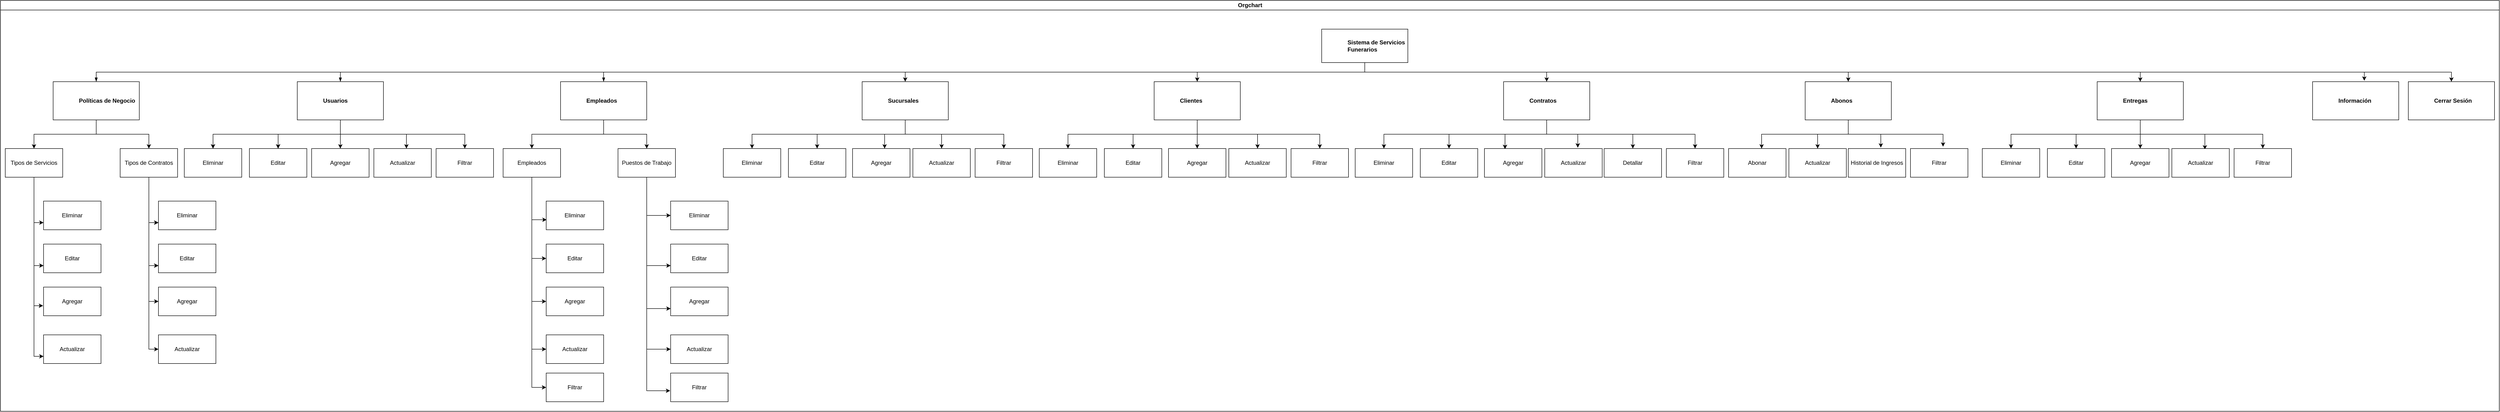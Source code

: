 <mxfile version="14.7.0" type="device"><diagram id="prtHgNgQTEPvFCAcTncT" name="Page-1"><mxGraphModel dx="1068" dy="483" grid="1" gridSize="10" guides="1" tooltips="1" connect="1" arrows="1" fold="1" page="1" pageScale="1" pageWidth="827" pageHeight="1169" math="0" shadow="0"><root><mxCell id="0"/><mxCell id="1" parent="0"/><mxCell id="dNxyNK7c78bLwvsdeMH5-11" value="Orgchart" style="swimlane;html=1;startSize=20;horizontal=1;containerType=tree;glass=0;" parent="1" vertex="1"><mxGeometry x="30" y="70" width="5220" height="860" as="geometry"/></mxCell><mxCell id="cnPbM2Vzt9lzceZcQJQ3-58" style="edgeStyle=orthogonalEdgeStyle;rounded=0;orthogonalLoop=1;jettySize=auto;html=1;entryX=0.5;entryY=0;entryDx=0;entryDy=0;exitX=0.5;exitY=1;exitDx=0;exitDy=0;" parent="dNxyNK7c78bLwvsdeMH5-11" source="dNxyNK7c78bLwvsdeMH5-12" target="cnPbM2Vzt9lzceZcQJQ3-40" edge="1"><mxGeometry relative="1" as="geometry"><Array as="points"><mxPoint x="2850" y="150"/><mxPoint x="1890" y="150"/></Array></mxGeometry></mxCell><mxCell id="cnPbM2Vzt9lzceZcQJQ3-108" style="edgeStyle=orthogonalEdgeStyle;rounded=0;orthogonalLoop=1;jettySize=auto;html=1;entryX=0.5;entryY=0;entryDx=0;entryDy=0;" parent="dNxyNK7c78bLwvsdeMH5-11" source="dNxyNK7c78bLwvsdeMH5-12" target="cnPbM2Vzt9lzceZcQJQ3-41" edge="1"><mxGeometry relative="1" as="geometry"><Array as="points"><mxPoint x="2850" y="150"/><mxPoint x="2500" y="150"/></Array></mxGeometry></mxCell><mxCell id="cnPbM2Vzt9lzceZcQJQ3-109" style="edgeStyle=orthogonalEdgeStyle;rounded=0;orthogonalLoop=1;jettySize=auto;html=1;entryX=0.5;entryY=0;entryDx=0;entryDy=0;" parent="dNxyNK7c78bLwvsdeMH5-11" source="dNxyNK7c78bLwvsdeMH5-12" target="cnPbM2Vzt9lzceZcQJQ3-42" edge="1"><mxGeometry relative="1" as="geometry"><Array as="points"><mxPoint x="2850" y="150"/><mxPoint x="3230" y="150"/></Array></mxGeometry></mxCell><mxCell id="cnPbM2Vzt9lzceZcQJQ3-110" style="edgeStyle=orthogonalEdgeStyle;rounded=0;orthogonalLoop=1;jettySize=auto;html=1;entryX=0.5;entryY=0;entryDx=0;entryDy=0;" parent="dNxyNK7c78bLwvsdeMH5-11" source="dNxyNK7c78bLwvsdeMH5-12" target="cnPbM2Vzt9lzceZcQJQ3-64" edge="1"><mxGeometry relative="1" as="geometry"><Array as="points"><mxPoint x="2850" y="150"/><mxPoint x="3860" y="150"/></Array></mxGeometry></mxCell><mxCell id="cnPbM2Vzt9lzceZcQJQ3-111" style="edgeStyle=orthogonalEdgeStyle;rounded=0;orthogonalLoop=1;jettySize=auto;html=1;" parent="dNxyNK7c78bLwvsdeMH5-11" source="dNxyNK7c78bLwvsdeMH5-12" target="cnPbM2Vzt9lzceZcQJQ3-65" edge="1"><mxGeometry relative="1" as="geometry"><Array as="points"><mxPoint x="2850" y="150"/><mxPoint x="4470" y="150"/></Array></mxGeometry></mxCell><mxCell id="cnPbM2Vzt9lzceZcQJQ3-112" style="edgeStyle=orthogonalEdgeStyle;rounded=0;orthogonalLoop=1;jettySize=auto;html=1;entryX=0.6;entryY=-0.025;entryDx=0;entryDy=0;entryPerimeter=0;" parent="dNxyNK7c78bLwvsdeMH5-11" source="dNxyNK7c78bLwvsdeMH5-12" target="cnPbM2Vzt9lzceZcQJQ3-66" edge="1"><mxGeometry relative="1" as="geometry"><Array as="points"><mxPoint x="2850" y="150"/><mxPoint x="4938" y="150"/></Array></mxGeometry></mxCell><mxCell id="cnPbM2Vzt9lzceZcQJQ3-113" style="edgeStyle=orthogonalEdgeStyle;rounded=0;orthogonalLoop=1;jettySize=auto;html=1;entryX=0.5;entryY=0;entryDx=0;entryDy=0;" parent="dNxyNK7c78bLwvsdeMH5-11" source="dNxyNK7c78bLwvsdeMH5-12" target="cnPbM2Vzt9lzceZcQJQ3-67" edge="1"><mxGeometry relative="1" as="geometry"><Array as="points"><mxPoint x="2850" y="150"/><mxPoint x="5120" y="150"/></Array></mxGeometry></mxCell><UserObject label="Sistema de Servicios Funerarios" name="Tessa Miller" position="CFO" location="Office 1" email="me@example.com" placeholders="1" id="dNxyNK7c78bLwvsdeMH5-12"><mxCell style="label;image=https://cdn3.iconfinder.com/data/icons/user-avatars-1/512/users-3-128.png;whiteSpace=wrap;html=1;rounded=0;glass=0;treeMoving=1;treeFolding=1;" parent="dNxyNK7c78bLwvsdeMH5-11" vertex="1"><mxGeometry x="2760" y="60" width="180" height="70" as="geometry"/></mxCell></UserObject><mxCell id="dNxyNK7c78bLwvsdeMH5-13" value="" style="endArrow=blockThin;endFill=1;fontSize=11;edgeStyle=elbowEdgeStyle;elbow=vertical;rounded=0;" parent="dNxyNK7c78bLwvsdeMH5-11" source="dNxyNK7c78bLwvsdeMH5-12" target="dNxyNK7c78bLwvsdeMH5-14" edge="1"><mxGeometry relative="1" as="geometry"><mxPoint x="120" y="170" as="targetPoint"/><Array as="points"><mxPoint x="350" y="150"/></Array></mxGeometry></mxCell><mxCell id="cnPbM2Vzt9lzceZcQJQ3-3" style="edgeStyle=orthogonalEdgeStyle;rounded=0;orthogonalLoop=1;jettySize=auto;html=1;entryX=0.5;entryY=0;entryDx=0;entryDy=0;" parent="dNxyNK7c78bLwvsdeMH5-11" source="dNxyNK7c78bLwvsdeMH5-14" target="cnPbM2Vzt9lzceZcQJQ3-2" edge="1"><mxGeometry relative="1" as="geometry"/></mxCell><mxCell id="cnPbM2Vzt9lzceZcQJQ3-4" style="edgeStyle=orthogonalEdgeStyle;rounded=0;orthogonalLoop=1;jettySize=auto;html=1;entryX=0.5;entryY=0;entryDx=0;entryDy=0;" parent="dNxyNK7c78bLwvsdeMH5-11" source="dNxyNK7c78bLwvsdeMH5-14" target="cnPbM2Vzt9lzceZcQJQ3-1" edge="1"><mxGeometry relative="1" as="geometry"/></mxCell><UserObject label="Políticas de Negocio" name="Edward Morrison" position="Brand Manager" location="Office 2" email="me@example.com" placeholders="1" link="https://www.draw.io" id="dNxyNK7c78bLwvsdeMH5-14"><mxCell style="label;image=https://cdn3.iconfinder.com/data/icons/user-avatars-1/512/users-10-3-128.png;whiteSpace=wrap;html=1;rounded=0;glass=0;treeFolding=1;treeMoving=1;" parent="dNxyNK7c78bLwvsdeMH5-11" vertex="1"><mxGeometry x="110" y="170" width="180" height="80" as="geometry"/></mxCell></UserObject><mxCell id="dNxyNK7c78bLwvsdeMH5-15" value="" style="endArrow=blockThin;endFill=1;fontSize=11;edgeStyle=elbowEdgeStyle;elbow=vertical;rounded=0;exitX=0.5;exitY=1;exitDx=0;exitDy=0;entryX=0.5;entryY=0;entryDx=0;entryDy=0;" parent="dNxyNK7c78bLwvsdeMH5-11" source="dNxyNK7c78bLwvsdeMH5-12" target="dNxyNK7c78bLwvsdeMH5-16" edge="1"><mxGeometry relative="1" as="geometry"><mxPoint x="730" y="140" as="sourcePoint"/><Array as="points"><mxPoint x="900" y="150"/></Array></mxGeometry></mxCell><mxCell id="cnPbM2Vzt9lzceZcQJQ3-33" style="edgeStyle=orthogonalEdgeStyle;rounded=0;orthogonalLoop=1;jettySize=auto;html=1;entryX=0.5;entryY=0;entryDx=0;entryDy=0;exitX=0.5;exitY=1;exitDx=0;exitDy=0;" parent="dNxyNK7c78bLwvsdeMH5-11" source="dNxyNK7c78bLwvsdeMH5-16" target="cnPbM2Vzt9lzceZcQJQ3-28" edge="1"><mxGeometry relative="1" as="geometry"/></mxCell><mxCell id="cnPbM2Vzt9lzceZcQJQ3-34" style="edgeStyle=orthogonalEdgeStyle;rounded=0;orthogonalLoop=1;jettySize=auto;html=1;entryX=0.5;entryY=0;entryDx=0;entryDy=0;exitX=0.5;exitY=1;exitDx=0;exitDy=0;" parent="dNxyNK7c78bLwvsdeMH5-11" source="dNxyNK7c78bLwvsdeMH5-16" target="cnPbM2Vzt9lzceZcQJQ3-32" edge="1"><mxGeometry relative="1" as="geometry"/></mxCell><mxCell id="cnPbM2Vzt9lzceZcQJQ3-35" style="edgeStyle=orthogonalEdgeStyle;rounded=0;orthogonalLoop=1;jettySize=auto;html=1;entryX=0.567;entryY=0;entryDx=0;entryDy=0;entryPerimeter=0;" parent="dNxyNK7c78bLwvsdeMH5-11" source="dNxyNK7c78bLwvsdeMH5-16" target="cnPbM2Vzt9lzceZcQJQ3-31" edge="1"><mxGeometry relative="1" as="geometry"/></mxCell><mxCell id="cnPbM2Vzt9lzceZcQJQ3-36" style="edgeStyle=orthogonalEdgeStyle;rounded=0;orthogonalLoop=1;jettySize=auto;html=1;entryX=0.5;entryY=0;entryDx=0;entryDy=0;" parent="dNxyNK7c78bLwvsdeMH5-11" source="dNxyNK7c78bLwvsdeMH5-16" target="cnPbM2Vzt9lzceZcQJQ3-29" edge="1"><mxGeometry relative="1" as="geometry"/></mxCell><mxCell id="cnPbM2Vzt9lzceZcQJQ3-37" style="edgeStyle=orthogonalEdgeStyle;rounded=0;orthogonalLoop=1;jettySize=auto;html=1;entryX=0.5;entryY=0;entryDx=0;entryDy=0;" parent="dNxyNK7c78bLwvsdeMH5-11" source="dNxyNK7c78bLwvsdeMH5-16" target="cnPbM2Vzt9lzceZcQJQ3-30" edge="1"><mxGeometry relative="1" as="geometry"/></mxCell><UserObject label="Usuarios" name="Evan Valet" position="HR Director" location="Office 4" email="me@example.com" placeholders="1" link="https://www.draw.io" id="dNxyNK7c78bLwvsdeMH5-16"><mxCell style="label;image=https://cdn3.iconfinder.com/data/icons/user-avatars-1/512/users-9-2-128.png;whiteSpace=wrap;html=1;rounded=0;glass=0;treeFolding=1;treeMoving=1;" parent="dNxyNK7c78bLwvsdeMH5-11" vertex="1"><mxGeometry x="620" y="170" width="180" height="80" as="geometry"/></mxCell></UserObject><mxCell id="dNxyNK7c78bLwvsdeMH5-17" value="" style="endArrow=blockThin;endFill=1;fontSize=11;edgeStyle=elbowEdgeStyle;elbow=vertical;rounded=0;exitX=0.5;exitY=1;exitDx=0;exitDy=0;entryX=0.5;entryY=0;entryDx=0;entryDy=0;" parent="dNxyNK7c78bLwvsdeMH5-11" source="dNxyNK7c78bLwvsdeMH5-12" target="dNxyNK7c78bLwvsdeMH5-18" edge="1"><mxGeometry relative="1" as="geometry"><mxPoint x="860" y="120" as="sourcePoint"/><Array as="points"><mxPoint x="1260" y="150"/></Array></mxGeometry></mxCell><mxCell id="_T8_Lit-DJWzwtU0g1Ip-1" style="edgeStyle=orthogonalEdgeStyle;rounded=0;orthogonalLoop=1;jettySize=auto;html=1;entryX=0.5;entryY=0;entryDx=0;entryDy=0;" edge="1" parent="dNxyNK7c78bLwvsdeMH5-11" source="dNxyNK7c78bLwvsdeMH5-18" target="cnPbM2Vzt9lzceZcQJQ3-38"><mxGeometry relative="1" as="geometry"/></mxCell><mxCell id="_T8_Lit-DJWzwtU0g1Ip-2" style="edgeStyle=orthogonalEdgeStyle;rounded=0;orthogonalLoop=1;jettySize=auto;html=1;entryX=0.5;entryY=0;entryDx=0;entryDy=0;" edge="1" parent="dNxyNK7c78bLwvsdeMH5-11" source="dNxyNK7c78bLwvsdeMH5-18" target="cnPbM2Vzt9lzceZcQJQ3-39"><mxGeometry relative="1" as="geometry"/></mxCell><UserObject label="Empleados" name="Alison Donovan" position="System Admin" location="Office 3" email="me@example.com" placeholders="1" link="https://www.draw.io" id="dNxyNK7c78bLwvsdeMH5-18"><mxCell style="label;image=https://cdn3.iconfinder.com/data/icons/user-avatars-1/512/users-2-128.png;whiteSpace=wrap;html=1;rounded=0;glass=0;" parent="dNxyNK7c78bLwvsdeMH5-11" vertex="1"><mxGeometry x="1170" y="170" width="180" height="80" as="geometry"/></mxCell></UserObject><mxCell id="cnPbM2Vzt9lzceZcQJQ3-16" style="edgeStyle=orthogonalEdgeStyle;rounded=0;orthogonalLoop=1;jettySize=auto;html=1;entryX=0;entryY=0.75;entryDx=0;entryDy=0;" parent="dNxyNK7c78bLwvsdeMH5-11" source="cnPbM2Vzt9lzceZcQJQ3-1" target="cnPbM2Vzt9lzceZcQJQ3-7" edge="1"><mxGeometry relative="1" as="geometry"><Array as="points"><mxPoint x="70" y="465"/></Array></mxGeometry></mxCell><mxCell id="cnPbM2Vzt9lzceZcQJQ3-17" style="edgeStyle=orthogonalEdgeStyle;rounded=0;orthogonalLoop=1;jettySize=auto;html=1;entryX=0;entryY=0.75;entryDx=0;entryDy=0;exitX=0.5;exitY=1;exitDx=0;exitDy=0;" parent="dNxyNK7c78bLwvsdeMH5-11" source="cnPbM2Vzt9lzceZcQJQ3-1" target="cnPbM2Vzt9lzceZcQJQ3-9" edge="1"><mxGeometry relative="1" as="geometry"><mxPoint x="10" y="400" as="sourcePoint"/><Array as="points"><mxPoint x="70" y="555"/></Array></mxGeometry></mxCell><mxCell id="cnPbM2Vzt9lzceZcQJQ3-22" style="edgeStyle=orthogonalEdgeStyle;rounded=0;orthogonalLoop=1;jettySize=auto;html=1;entryX=-0.008;entryY=0.65;entryDx=0;entryDy=0;entryPerimeter=0;exitX=0.5;exitY=1;exitDx=0;exitDy=0;exitPerimeter=0;" parent="dNxyNK7c78bLwvsdeMH5-11" source="cnPbM2Vzt9lzceZcQJQ3-1" target="cnPbM2Vzt9lzceZcQJQ3-11" edge="1"><mxGeometry relative="1" as="geometry"><mxPoint x="10" y="400" as="sourcePoint"/><Array as="points"><mxPoint x="70" y="639"/></Array></mxGeometry></mxCell><mxCell id="cnPbM2Vzt9lzceZcQJQ3-23" style="edgeStyle=orthogonalEdgeStyle;rounded=0;orthogonalLoop=1;jettySize=auto;html=1;entryX=0;entryY=0.75;entryDx=0;entryDy=0;exitX=0.5;exitY=1;exitDx=0;exitDy=0;" parent="dNxyNK7c78bLwvsdeMH5-11" source="cnPbM2Vzt9lzceZcQJQ3-1" target="cnPbM2Vzt9lzceZcQJQ3-13" edge="1"><mxGeometry relative="1" as="geometry"><mxPoint x="10" y="410" as="sourcePoint"/><Array as="points"><mxPoint x="70" y="745"/></Array></mxGeometry></mxCell><mxCell id="cnPbM2Vzt9lzceZcQJQ3-1" value="Tipos de Servicios" style="rounded=0;whiteSpace=wrap;html=1;" parent="dNxyNK7c78bLwvsdeMH5-11" vertex="1"><mxGeometry x="10" y="310" width="120" height="60" as="geometry"/></mxCell><mxCell id="cnPbM2Vzt9lzceZcQJQ3-18" style="edgeStyle=orthogonalEdgeStyle;rounded=0;orthogonalLoop=1;jettySize=auto;html=1;entryX=0;entryY=0.75;entryDx=0;entryDy=0;" parent="dNxyNK7c78bLwvsdeMH5-11" source="cnPbM2Vzt9lzceZcQJQ3-2" target="cnPbM2Vzt9lzceZcQJQ3-8" edge="1"><mxGeometry relative="1" as="geometry"><Array as="points"><mxPoint x="310" y="465"/></Array></mxGeometry></mxCell><mxCell id="cnPbM2Vzt9lzceZcQJQ3-19" style="edgeStyle=orthogonalEdgeStyle;rounded=0;orthogonalLoop=1;jettySize=auto;html=1;entryX=0;entryY=0.75;entryDx=0;entryDy=0;exitX=0.5;exitY=1;exitDx=0;exitDy=0;exitPerimeter=0;" parent="dNxyNK7c78bLwvsdeMH5-11" source="cnPbM2Vzt9lzceZcQJQ3-2" target="cnPbM2Vzt9lzceZcQJQ3-10" edge="1"><mxGeometry relative="1" as="geometry"><mxPoint x="250" y="400" as="sourcePoint"/><Array as="points"><mxPoint x="310" y="555"/></Array></mxGeometry></mxCell><mxCell id="cnPbM2Vzt9lzceZcQJQ3-20" style="edgeStyle=orthogonalEdgeStyle;rounded=0;orthogonalLoop=1;jettySize=auto;html=1;entryX=0;entryY=0.5;entryDx=0;entryDy=0;exitX=0.5;exitY=1;exitDx=0;exitDy=0;" parent="dNxyNK7c78bLwvsdeMH5-11" source="cnPbM2Vzt9lzceZcQJQ3-2" target="cnPbM2Vzt9lzceZcQJQ3-12" edge="1"><mxGeometry relative="1" as="geometry"><mxPoint x="400" y="360" as="sourcePoint"/><Array as="points"><mxPoint x="310" y="630"/></Array></mxGeometry></mxCell><mxCell id="cnPbM2Vzt9lzceZcQJQ3-21" style="edgeStyle=orthogonalEdgeStyle;rounded=0;orthogonalLoop=1;jettySize=auto;html=1;entryX=0;entryY=0.5;entryDx=0;entryDy=0;exitX=0.5;exitY=1;exitDx=0;exitDy=0;" parent="dNxyNK7c78bLwvsdeMH5-11" source="cnPbM2Vzt9lzceZcQJQ3-2" target="cnPbM2Vzt9lzceZcQJQ3-14" edge="1"><mxGeometry relative="1" as="geometry"><mxPoint x="250" y="400" as="sourcePoint"/><Array as="points"><mxPoint x="310" y="730"/></Array></mxGeometry></mxCell><mxCell id="cnPbM2Vzt9lzceZcQJQ3-2" value="Tipos de Contratos" style="rounded=0;whiteSpace=wrap;html=1;" parent="dNxyNK7c78bLwvsdeMH5-11" vertex="1"><mxGeometry x="250" y="310" width="120" height="60" as="geometry"/></mxCell><mxCell id="cnPbM2Vzt9lzceZcQJQ3-7" value="Eliminar" style="rounded=0;whiteSpace=wrap;html=1;" parent="dNxyNK7c78bLwvsdeMH5-11" vertex="1"><mxGeometry x="90" y="420" width="120" height="60" as="geometry"/></mxCell><mxCell id="cnPbM2Vzt9lzceZcQJQ3-8" value="Eliminar" style="rounded=0;whiteSpace=wrap;html=1;" parent="dNxyNK7c78bLwvsdeMH5-11" vertex="1"><mxGeometry x="330" y="420" width="120" height="60" as="geometry"/></mxCell><mxCell id="cnPbM2Vzt9lzceZcQJQ3-9" value="Editar" style="rounded=0;whiteSpace=wrap;html=1;" parent="dNxyNK7c78bLwvsdeMH5-11" vertex="1"><mxGeometry x="90" y="510" width="120" height="60" as="geometry"/></mxCell><mxCell id="cnPbM2Vzt9lzceZcQJQ3-10" value="Editar" style="rounded=0;whiteSpace=wrap;html=1;" parent="dNxyNK7c78bLwvsdeMH5-11" vertex="1"><mxGeometry x="330" y="510" width="120" height="60" as="geometry"/></mxCell><mxCell id="cnPbM2Vzt9lzceZcQJQ3-11" value="Agregar" style="rounded=0;whiteSpace=wrap;html=1;" parent="dNxyNK7c78bLwvsdeMH5-11" vertex="1"><mxGeometry x="90" y="600" width="120" height="60" as="geometry"/></mxCell><mxCell id="cnPbM2Vzt9lzceZcQJQ3-12" value="Agregar" style="rounded=0;whiteSpace=wrap;html=1;" parent="dNxyNK7c78bLwvsdeMH5-11" vertex="1"><mxGeometry x="330" y="600" width="120" height="60" as="geometry"/></mxCell><mxCell id="cnPbM2Vzt9lzceZcQJQ3-13" value="Actualizar" style="rounded=0;whiteSpace=wrap;html=1;" parent="dNxyNK7c78bLwvsdeMH5-11" vertex="1"><mxGeometry x="90" y="700" width="120" height="60" as="geometry"/></mxCell><mxCell id="cnPbM2Vzt9lzceZcQJQ3-14" value="Actualizar" style="rounded=0;whiteSpace=wrap;html=1;" parent="dNxyNK7c78bLwvsdeMH5-11" vertex="1"><mxGeometry x="330" y="700" width="120" height="60" as="geometry"/></mxCell><mxCell id="cnPbM2Vzt9lzceZcQJQ3-28" value="Eliminar" style="rounded=0;whiteSpace=wrap;html=1;" parent="dNxyNK7c78bLwvsdeMH5-11" vertex="1"><mxGeometry x="384" y="310" width="120" height="60" as="geometry"/></mxCell><mxCell id="cnPbM2Vzt9lzceZcQJQ3-29" value="Editar" style="rounded=0;whiteSpace=wrap;html=1;" parent="dNxyNK7c78bLwvsdeMH5-11" vertex="1"><mxGeometry x="520" y="310" width="120" height="60" as="geometry"/></mxCell><mxCell id="cnPbM2Vzt9lzceZcQJQ3-30" value="Agregar" style="rounded=0;whiteSpace=wrap;html=1;" parent="dNxyNK7c78bLwvsdeMH5-11" vertex="1"><mxGeometry x="650" y="310" width="120" height="60" as="geometry"/></mxCell><mxCell id="cnPbM2Vzt9lzceZcQJQ3-31" value="Actualizar" style="rounded=0;whiteSpace=wrap;html=1;" parent="dNxyNK7c78bLwvsdeMH5-11" vertex="1"><mxGeometry x="780" y="310" width="120" height="60" as="geometry"/></mxCell><mxCell id="cnPbM2Vzt9lzceZcQJQ3-32" value="Filtrar" style="rounded=0;whiteSpace=wrap;html=1;" parent="dNxyNK7c78bLwvsdeMH5-11" vertex="1"><mxGeometry x="910" y="310" width="120" height="60" as="geometry"/></mxCell><mxCell id="_T8_Lit-DJWzwtU0g1Ip-3" style="edgeStyle=orthogonalEdgeStyle;rounded=0;orthogonalLoop=1;jettySize=auto;html=1;entryX=0.008;entryY=0.65;entryDx=0;entryDy=0;entryPerimeter=0;" edge="1" parent="dNxyNK7c78bLwvsdeMH5-11" source="cnPbM2Vzt9lzceZcQJQ3-38" target="cnPbM2Vzt9lzceZcQJQ3-120"><mxGeometry relative="1" as="geometry"/></mxCell><mxCell id="_T8_Lit-DJWzwtU0g1Ip-4" style="edgeStyle=orthogonalEdgeStyle;rounded=0;orthogonalLoop=1;jettySize=auto;html=1;entryX=0;entryY=0.5;entryDx=0;entryDy=0;" edge="1" parent="dNxyNK7c78bLwvsdeMH5-11" source="cnPbM2Vzt9lzceZcQJQ3-38" target="cnPbM2Vzt9lzceZcQJQ3-121"><mxGeometry relative="1" as="geometry"/></mxCell><mxCell id="_T8_Lit-DJWzwtU0g1Ip-5" style="edgeStyle=orthogonalEdgeStyle;rounded=0;orthogonalLoop=1;jettySize=auto;html=1;entryX=0;entryY=0.5;entryDx=0;entryDy=0;" edge="1" parent="dNxyNK7c78bLwvsdeMH5-11" source="cnPbM2Vzt9lzceZcQJQ3-38" target="cnPbM2Vzt9lzceZcQJQ3-118"><mxGeometry relative="1" as="geometry"/></mxCell><mxCell id="_T8_Lit-DJWzwtU0g1Ip-6" style="edgeStyle=orthogonalEdgeStyle;rounded=0;orthogonalLoop=1;jettySize=auto;html=1;entryX=0;entryY=0.5;entryDx=0;entryDy=0;" edge="1" parent="dNxyNK7c78bLwvsdeMH5-11" source="cnPbM2Vzt9lzceZcQJQ3-38" target="cnPbM2Vzt9lzceZcQJQ3-119"><mxGeometry relative="1" as="geometry"/></mxCell><mxCell id="_T8_Lit-DJWzwtU0g1Ip-9" style="edgeStyle=orthogonalEdgeStyle;rounded=0;orthogonalLoop=1;jettySize=auto;html=1;entryX=0;entryY=0.5;entryDx=0;entryDy=0;" edge="1" parent="dNxyNK7c78bLwvsdeMH5-11" source="cnPbM2Vzt9lzceZcQJQ3-38" target="_T8_Lit-DJWzwtU0g1Ip-7"><mxGeometry relative="1" as="geometry"/></mxCell><mxCell id="cnPbM2Vzt9lzceZcQJQ3-38" value="Empleados" style="rounded=0;whiteSpace=wrap;html=1;" parent="dNxyNK7c78bLwvsdeMH5-11" vertex="1"><mxGeometry x="1050" y="310" width="120" height="60" as="geometry"/></mxCell><mxCell id="_T8_Lit-DJWzwtU0g1Ip-10" style="edgeStyle=orthogonalEdgeStyle;rounded=0;orthogonalLoop=1;jettySize=auto;html=1;entryX=0;entryY=0.5;entryDx=0;entryDy=0;" edge="1" parent="dNxyNK7c78bLwvsdeMH5-11" source="cnPbM2Vzt9lzceZcQJQ3-39" target="cnPbM2Vzt9lzceZcQJQ3-124"><mxGeometry relative="1" as="geometry"/></mxCell><mxCell id="_T8_Lit-DJWzwtU0g1Ip-11" style="edgeStyle=orthogonalEdgeStyle;rounded=0;orthogonalLoop=1;jettySize=auto;html=1;entryX=0;entryY=0.75;entryDx=0;entryDy=0;" edge="1" parent="dNxyNK7c78bLwvsdeMH5-11" source="cnPbM2Vzt9lzceZcQJQ3-39" target="cnPbM2Vzt9lzceZcQJQ3-125"><mxGeometry relative="1" as="geometry"/></mxCell><mxCell id="_T8_Lit-DJWzwtU0g1Ip-12" style="edgeStyle=orthogonalEdgeStyle;rounded=0;orthogonalLoop=1;jettySize=auto;html=1;entryX=0;entryY=0.75;entryDx=0;entryDy=0;" edge="1" parent="dNxyNK7c78bLwvsdeMH5-11" source="cnPbM2Vzt9lzceZcQJQ3-39" target="cnPbM2Vzt9lzceZcQJQ3-122"><mxGeometry relative="1" as="geometry"/></mxCell><mxCell id="_T8_Lit-DJWzwtU0g1Ip-13" style="edgeStyle=orthogonalEdgeStyle;rounded=0;orthogonalLoop=1;jettySize=auto;html=1;entryX=0;entryY=0.5;entryDx=0;entryDy=0;" edge="1" parent="dNxyNK7c78bLwvsdeMH5-11" source="cnPbM2Vzt9lzceZcQJQ3-39" target="cnPbM2Vzt9lzceZcQJQ3-123"><mxGeometry relative="1" as="geometry"/></mxCell><mxCell id="_T8_Lit-DJWzwtU0g1Ip-14" style="edgeStyle=orthogonalEdgeStyle;rounded=0;orthogonalLoop=1;jettySize=auto;html=1;entryX=-0.008;entryY=0.617;entryDx=0;entryDy=0;entryPerimeter=0;" edge="1" parent="dNxyNK7c78bLwvsdeMH5-11" source="cnPbM2Vzt9lzceZcQJQ3-39" target="_T8_Lit-DJWzwtU0g1Ip-8"><mxGeometry relative="1" as="geometry"/></mxCell><mxCell id="cnPbM2Vzt9lzceZcQJQ3-39" value="Puestos de Trabajo" style="rounded=0;whiteSpace=wrap;html=1;" parent="dNxyNK7c78bLwvsdeMH5-11" vertex="1"><mxGeometry x="1290" y="310" width="120" height="60" as="geometry"/></mxCell><mxCell id="cnPbM2Vzt9lzceZcQJQ3-53" style="edgeStyle=orthogonalEdgeStyle;rounded=0;orthogonalLoop=1;jettySize=auto;html=1;entryX=0.5;entryY=0;entryDx=0;entryDy=0;" parent="dNxyNK7c78bLwvsdeMH5-11" source="cnPbM2Vzt9lzceZcQJQ3-40" target="cnPbM2Vzt9lzceZcQJQ3-50" edge="1"><mxGeometry relative="1" as="geometry"><Array as="points"><mxPoint x="1890" y="280"/><mxPoint x="1570" y="280"/></Array></mxGeometry></mxCell><mxCell id="cnPbM2Vzt9lzceZcQJQ3-54" style="edgeStyle=orthogonalEdgeStyle;rounded=0;orthogonalLoop=1;jettySize=auto;html=1;entryX=0.5;entryY=0;entryDx=0;entryDy=0;" parent="dNxyNK7c78bLwvsdeMH5-11" source="cnPbM2Vzt9lzceZcQJQ3-40" target="cnPbM2Vzt9lzceZcQJQ3-48" edge="1"><mxGeometry relative="1" as="geometry"><Array as="points"><mxPoint x="1890" y="280"/><mxPoint x="2096" y="280"/></Array></mxGeometry></mxCell><mxCell id="cnPbM2Vzt9lzceZcQJQ3-55" style="edgeStyle=orthogonalEdgeStyle;rounded=0;orthogonalLoop=1;jettySize=auto;html=1;entryX=0.5;entryY=0;entryDx=0;entryDy=0;" parent="dNxyNK7c78bLwvsdeMH5-11" source="cnPbM2Vzt9lzceZcQJQ3-40" target="cnPbM2Vzt9lzceZcQJQ3-47" edge="1"><mxGeometry relative="1" as="geometry"/></mxCell><mxCell id="cnPbM2Vzt9lzceZcQJQ3-56" style="edgeStyle=orthogonalEdgeStyle;rounded=0;orthogonalLoop=1;jettySize=auto;html=1;entryX=0.5;entryY=0;entryDx=0;entryDy=0;" parent="dNxyNK7c78bLwvsdeMH5-11" source="cnPbM2Vzt9lzceZcQJQ3-40" target="cnPbM2Vzt9lzceZcQJQ3-51" edge="1"><mxGeometry relative="1" as="geometry"><Array as="points"><mxPoint x="1890" y="280"/><mxPoint x="1706" y="280"/></Array></mxGeometry></mxCell><mxCell id="cnPbM2Vzt9lzceZcQJQ3-57" style="edgeStyle=orthogonalEdgeStyle;rounded=0;orthogonalLoop=1;jettySize=auto;html=1;entryX=0.558;entryY=0;entryDx=0;entryDy=0;entryPerimeter=0;" parent="dNxyNK7c78bLwvsdeMH5-11" source="cnPbM2Vzt9lzceZcQJQ3-40" target="cnPbM2Vzt9lzceZcQJQ3-52" edge="1"><mxGeometry relative="1" as="geometry"/></mxCell><UserObject label="Sucursales" name="Alison Donovan" position="System Admin" location="Office 3" email="me@example.com" placeholders="1" link="https://www.draw.io" id="cnPbM2Vzt9lzceZcQJQ3-40"><mxCell style="label;image=https://cdn3.iconfinder.com/data/icons/user-avatars-1/512/users-2-128.png;whiteSpace=wrap;html=1;rounded=0;glass=0;" parent="dNxyNK7c78bLwvsdeMH5-11" vertex="1"><mxGeometry x="1800" y="170" width="180" height="80" as="geometry"/></mxCell></UserObject><mxCell id="cnPbM2Vzt9lzceZcQJQ3-68" style="edgeStyle=orthogonalEdgeStyle;rounded=0;orthogonalLoop=1;jettySize=auto;html=1;entryX=0.5;entryY=0;entryDx=0;entryDy=0;" parent="dNxyNK7c78bLwvsdeMH5-11" source="cnPbM2Vzt9lzceZcQJQ3-41" target="cnPbM2Vzt9lzceZcQJQ3-61" edge="1"><mxGeometry relative="1" as="geometry"><Array as="points"><mxPoint x="2500" y="280"/><mxPoint x="2230" y="280"/></Array></mxGeometry></mxCell><mxCell id="cnPbM2Vzt9lzceZcQJQ3-69" style="edgeStyle=orthogonalEdgeStyle;rounded=0;orthogonalLoop=1;jettySize=auto;html=1;entryX=0.5;entryY=0;entryDx=0;entryDy=0;" parent="dNxyNK7c78bLwvsdeMH5-11" source="cnPbM2Vzt9lzceZcQJQ3-41" target="cnPbM2Vzt9lzceZcQJQ3-60" edge="1"><mxGeometry relative="1" as="geometry"><Array as="points"><mxPoint x="2500" y="280"/><mxPoint x="2756" y="280"/></Array></mxGeometry></mxCell><mxCell id="cnPbM2Vzt9lzceZcQJQ3-70" style="edgeStyle=orthogonalEdgeStyle;rounded=0;orthogonalLoop=1;jettySize=auto;html=1;entryX=0.5;entryY=0;entryDx=0;entryDy=0;" parent="dNxyNK7c78bLwvsdeMH5-11" source="cnPbM2Vzt9lzceZcQJQ3-41" target="cnPbM2Vzt9lzceZcQJQ3-62" edge="1"><mxGeometry relative="1" as="geometry"/></mxCell><mxCell id="cnPbM2Vzt9lzceZcQJQ3-71" style="edgeStyle=orthogonalEdgeStyle;rounded=0;orthogonalLoop=1;jettySize=auto;html=1;entryX=0.5;entryY=0;entryDx=0;entryDy=0;" parent="dNxyNK7c78bLwvsdeMH5-11" source="cnPbM2Vzt9lzceZcQJQ3-41" target="cnPbM2Vzt9lzceZcQJQ3-59" edge="1"><mxGeometry relative="1" as="geometry"/></mxCell><mxCell id="cnPbM2Vzt9lzceZcQJQ3-73" style="edgeStyle=orthogonalEdgeStyle;rounded=0;orthogonalLoop=1;jettySize=auto;html=1;" parent="dNxyNK7c78bLwvsdeMH5-11" source="cnPbM2Vzt9lzceZcQJQ3-41" target="cnPbM2Vzt9lzceZcQJQ3-63" edge="1"><mxGeometry relative="1" as="geometry"/></mxCell><UserObject label="Clientes" name="Alison Donovan" position="System Admin" location="Office 3" email="me@example.com" placeholders="1" link="https://www.draw.io" id="cnPbM2Vzt9lzceZcQJQ3-41"><mxCell style="label;image=https://cdn3.iconfinder.com/data/icons/user-avatars-1/512/users-2-128.png;whiteSpace=wrap;html=1;rounded=0;glass=0;" parent="dNxyNK7c78bLwvsdeMH5-11" vertex="1"><mxGeometry x="2410" y="170" width="180" height="80" as="geometry"/></mxCell></UserObject><mxCell id="cnPbM2Vzt9lzceZcQJQ3-80" style="edgeStyle=orthogonalEdgeStyle;rounded=0;orthogonalLoop=1;jettySize=auto;html=1;entryX=0.5;entryY=0;entryDx=0;entryDy=0;" parent="dNxyNK7c78bLwvsdeMH5-11" source="cnPbM2Vzt9lzceZcQJQ3-42" target="cnPbM2Vzt9lzceZcQJQ3-75" edge="1"><mxGeometry relative="1" as="geometry"><Array as="points"><mxPoint x="3230" y="280"/><mxPoint x="3540" y="280"/></Array></mxGeometry></mxCell><mxCell id="cnPbM2Vzt9lzceZcQJQ3-81" style="edgeStyle=orthogonalEdgeStyle;rounded=0;orthogonalLoop=1;jettySize=auto;html=1;entryX=0.5;entryY=0;entryDx=0;entryDy=0;" parent="dNxyNK7c78bLwvsdeMH5-11" source="cnPbM2Vzt9lzceZcQJQ3-42" target="cnPbM2Vzt9lzceZcQJQ3-76" edge="1"><mxGeometry relative="1" as="geometry"><Array as="points"><mxPoint x="3230" y="280"/><mxPoint x="2890" y="280"/></Array></mxGeometry></mxCell><mxCell id="cnPbM2Vzt9lzceZcQJQ3-82" style="edgeStyle=orthogonalEdgeStyle;rounded=0;orthogonalLoop=1;jettySize=auto;html=1;entryX=0.5;entryY=0;entryDx=0;entryDy=0;" parent="dNxyNK7c78bLwvsdeMH5-11" source="cnPbM2Vzt9lzceZcQJQ3-42" target="cnPbM2Vzt9lzceZcQJQ3-77" edge="1"><mxGeometry relative="1" as="geometry"><Array as="points"><mxPoint x="3230" y="280"/><mxPoint x="3026" y="280"/></Array></mxGeometry></mxCell><mxCell id="cnPbM2Vzt9lzceZcQJQ3-83" style="edgeStyle=orthogonalEdgeStyle;rounded=0;orthogonalLoop=1;jettySize=auto;html=1;entryX=0.5;entryY=0;entryDx=0;entryDy=0;" parent="dNxyNK7c78bLwvsdeMH5-11" source="cnPbM2Vzt9lzceZcQJQ3-42" target="cnPbM2Vzt9lzceZcQJQ3-79" edge="1"><mxGeometry relative="1" as="geometry"><Array as="points"><mxPoint x="3230" y="280"/><mxPoint x="3410" y="280"/></Array></mxGeometry></mxCell><mxCell id="cnPbM2Vzt9lzceZcQJQ3-84" style="edgeStyle=orthogonalEdgeStyle;rounded=0;orthogonalLoop=1;jettySize=auto;html=1;entryX=0.358;entryY=0.017;entryDx=0;entryDy=0;entryPerimeter=0;" parent="dNxyNK7c78bLwvsdeMH5-11" source="cnPbM2Vzt9lzceZcQJQ3-42" target="cnPbM2Vzt9lzceZcQJQ3-78" edge="1"><mxGeometry relative="1" as="geometry"/></mxCell><mxCell id="cnPbM2Vzt9lzceZcQJQ3-85" style="edgeStyle=orthogonalEdgeStyle;rounded=0;orthogonalLoop=1;jettySize=auto;html=1;entryX=0.575;entryY=-0.033;entryDx=0;entryDy=0;entryPerimeter=0;" parent="dNxyNK7c78bLwvsdeMH5-11" source="cnPbM2Vzt9lzceZcQJQ3-42" target="cnPbM2Vzt9lzceZcQJQ3-74" edge="1"><mxGeometry relative="1" as="geometry"/></mxCell><UserObject label="Contratos" name="Alison Donovan" position="System Admin" location="Office 3" email="me@example.com" placeholders="1" link="https://www.draw.io" id="cnPbM2Vzt9lzceZcQJQ3-42"><mxCell style="label;image=https://cdn3.iconfinder.com/data/icons/user-avatars-1/512/users-2-128.png;whiteSpace=wrap;html=1;rounded=0;glass=0;" parent="dNxyNK7c78bLwvsdeMH5-11" vertex="1"><mxGeometry x="3140" y="170" width="180" height="80" as="geometry"/></mxCell></UserObject><mxCell id="cnPbM2Vzt9lzceZcQJQ3-43" value="Eliminar" style="rounded=0;whiteSpace=wrap;html=1;" parent="dNxyNK7c78bLwvsdeMH5-11" vertex="1"><mxGeometry x="384" y="310" width="120" height="60" as="geometry"/></mxCell><mxCell id="cnPbM2Vzt9lzceZcQJQ3-44" value="Editar" style="rounded=0;whiteSpace=wrap;html=1;" parent="dNxyNK7c78bLwvsdeMH5-11" vertex="1"><mxGeometry x="520" y="310" width="120" height="60" as="geometry"/></mxCell><mxCell id="cnPbM2Vzt9lzceZcQJQ3-45" style="edgeStyle=orthogonalEdgeStyle;rounded=0;orthogonalLoop=1;jettySize=auto;html=1;entryX=0.5;entryY=0;entryDx=0;entryDy=0;exitX=0.5;exitY=1;exitDx=0;exitDy=0;" parent="dNxyNK7c78bLwvsdeMH5-11" source="dNxyNK7c78bLwvsdeMH5-16" target="cnPbM2Vzt9lzceZcQJQ3-43" edge="1"><mxGeometry relative="1" as="geometry"><mxPoint x="710" y="250" as="sourcePoint"/><mxPoint x="444" y="310" as="targetPoint"/></mxGeometry></mxCell><mxCell id="cnPbM2Vzt9lzceZcQJQ3-46" style="edgeStyle=orthogonalEdgeStyle;rounded=0;orthogonalLoop=1;jettySize=auto;html=1;entryX=0.5;entryY=0;entryDx=0;entryDy=0;" parent="dNxyNK7c78bLwvsdeMH5-11" source="dNxyNK7c78bLwvsdeMH5-16" target="cnPbM2Vzt9lzceZcQJQ3-44" edge="1"><mxGeometry relative="1" as="geometry"><mxPoint x="710" y="250" as="sourcePoint"/><mxPoint x="580" y="310" as="targetPoint"/></mxGeometry></mxCell><mxCell id="cnPbM2Vzt9lzceZcQJQ3-47" value="Actualizar" style="rounded=0;whiteSpace=wrap;html=1;" parent="dNxyNK7c78bLwvsdeMH5-11" vertex="1"><mxGeometry x="1906" y="310" width="120" height="60" as="geometry"/></mxCell><mxCell id="cnPbM2Vzt9lzceZcQJQ3-48" value="Filtrar" style="rounded=0;whiteSpace=wrap;html=1;" parent="dNxyNK7c78bLwvsdeMH5-11" vertex="1"><mxGeometry x="2036" y="310" width="120" height="60" as="geometry"/></mxCell><mxCell id="cnPbM2Vzt9lzceZcQJQ3-50" value="Eliminar" style="rounded=0;whiteSpace=wrap;html=1;" parent="dNxyNK7c78bLwvsdeMH5-11" vertex="1"><mxGeometry x="1510" y="310" width="120" height="60" as="geometry"/></mxCell><mxCell id="cnPbM2Vzt9lzceZcQJQ3-51" value="Editar" style="rounded=0;whiteSpace=wrap;html=1;" parent="dNxyNK7c78bLwvsdeMH5-11" vertex="1"><mxGeometry x="1646" y="310" width="120" height="60" as="geometry"/></mxCell><mxCell id="cnPbM2Vzt9lzceZcQJQ3-52" value="Agregar" style="rounded=0;whiteSpace=wrap;html=1;" parent="dNxyNK7c78bLwvsdeMH5-11" vertex="1"><mxGeometry x="1780" y="310" width="120" height="60" as="geometry"/></mxCell><mxCell id="cnPbM2Vzt9lzceZcQJQ3-59" value="Actualizar" style="rounded=0;whiteSpace=wrap;html=1;" parent="dNxyNK7c78bLwvsdeMH5-11" vertex="1"><mxGeometry x="2566" y="310" width="120" height="60" as="geometry"/></mxCell><mxCell id="cnPbM2Vzt9lzceZcQJQ3-60" value="Filtrar" style="rounded=0;whiteSpace=wrap;html=1;" parent="dNxyNK7c78bLwvsdeMH5-11" vertex="1"><mxGeometry x="2696" y="310" width="120" height="60" as="geometry"/></mxCell><mxCell id="cnPbM2Vzt9lzceZcQJQ3-61" value="Eliminar" style="rounded=0;whiteSpace=wrap;html=1;" parent="dNxyNK7c78bLwvsdeMH5-11" vertex="1"><mxGeometry x="2170" y="310" width="120" height="60" as="geometry"/></mxCell><mxCell id="cnPbM2Vzt9lzceZcQJQ3-62" value="Editar" style="rounded=0;whiteSpace=wrap;html=1;" parent="dNxyNK7c78bLwvsdeMH5-11" vertex="1"><mxGeometry x="2306" y="310" width="120" height="60" as="geometry"/></mxCell><mxCell id="cnPbM2Vzt9lzceZcQJQ3-63" value="Agregar" style="rounded=0;whiteSpace=wrap;html=1;" parent="dNxyNK7c78bLwvsdeMH5-11" vertex="1"><mxGeometry x="2440" y="310" width="120" height="60" as="geometry"/></mxCell><mxCell id="cnPbM2Vzt9lzceZcQJQ3-94" style="edgeStyle=orthogonalEdgeStyle;rounded=0;orthogonalLoop=1;jettySize=auto;html=1;entryX=0.567;entryY=-0.067;entryDx=0;entryDy=0;entryPerimeter=0;" parent="dNxyNK7c78bLwvsdeMH5-11" source="cnPbM2Vzt9lzceZcQJQ3-64" target="cnPbM2Vzt9lzceZcQJQ3-90" edge="1"><mxGeometry relative="1" as="geometry"><Array as="points"><mxPoint x="3860" y="280"/><mxPoint x="4058" y="280"/></Array></mxGeometry></mxCell><mxCell id="cnPbM2Vzt9lzceZcQJQ3-95" style="edgeStyle=orthogonalEdgeStyle;rounded=0;orthogonalLoop=1;jettySize=auto;html=1;entryX=0.575;entryY=0;entryDx=0;entryDy=0;entryPerimeter=0;" parent="dNxyNK7c78bLwvsdeMH5-11" source="cnPbM2Vzt9lzceZcQJQ3-64" target="cnPbM2Vzt9lzceZcQJQ3-92" edge="1"><mxGeometry relative="1" as="geometry"><Array as="points"><mxPoint x="3860" y="280"/><mxPoint x="3679" y="280"/></Array></mxGeometry></mxCell><mxCell id="cnPbM2Vzt9lzceZcQJQ3-96" style="edgeStyle=orthogonalEdgeStyle;rounded=0;orthogonalLoop=1;jettySize=auto;html=1;entryX=0.567;entryY=-0.033;entryDx=0;entryDy=0;entryPerimeter=0;" parent="dNxyNK7c78bLwvsdeMH5-11" source="cnPbM2Vzt9lzceZcQJQ3-64" target="cnPbM2Vzt9lzceZcQJQ3-91" edge="1"><mxGeometry relative="1" as="geometry"/></mxCell><mxCell id="cnPbM2Vzt9lzceZcQJQ3-97" style="edgeStyle=orthogonalEdgeStyle;rounded=0;orthogonalLoop=1;jettySize=auto;html=1;entryX=0.5;entryY=0;entryDx=0;entryDy=0;" parent="dNxyNK7c78bLwvsdeMH5-11" source="cnPbM2Vzt9lzceZcQJQ3-64" target="cnPbM2Vzt9lzceZcQJQ3-93" edge="1"><mxGeometry relative="1" as="geometry"/></mxCell><UserObject label="Abonos" name="Alison Donovan" position="System Admin" location="Office 3" email="me@example.com" placeholders="1" link="https://www.draw.io" id="cnPbM2Vzt9lzceZcQJQ3-64"><mxCell style="label;image=https://cdn3.iconfinder.com/data/icons/user-avatars-1/512/users-2-128.png;whiteSpace=wrap;html=1;rounded=0;glass=0;" parent="dNxyNK7c78bLwvsdeMH5-11" vertex="1"><mxGeometry x="3770" y="170" width="180" height="80" as="geometry"/></mxCell></UserObject><mxCell id="cnPbM2Vzt9lzceZcQJQ3-103" style="edgeStyle=orthogonalEdgeStyle;rounded=0;orthogonalLoop=1;jettySize=auto;html=1;entryX=0.5;entryY=0;entryDx=0;entryDy=0;" parent="dNxyNK7c78bLwvsdeMH5-11" source="cnPbM2Vzt9lzceZcQJQ3-65" target="cnPbM2Vzt9lzceZcQJQ3-100" edge="1"><mxGeometry relative="1" as="geometry"><Array as="points"><mxPoint x="4470" y="280"/><mxPoint x="4200" y="280"/></Array></mxGeometry></mxCell><mxCell id="cnPbM2Vzt9lzceZcQJQ3-104" style="edgeStyle=orthogonalEdgeStyle;rounded=0;orthogonalLoop=1;jettySize=auto;html=1;entryX=0.5;entryY=0;entryDx=0;entryDy=0;" parent="dNxyNK7c78bLwvsdeMH5-11" source="cnPbM2Vzt9lzceZcQJQ3-65" target="cnPbM2Vzt9lzceZcQJQ3-102" edge="1"><mxGeometry relative="1" as="geometry"/></mxCell><mxCell id="cnPbM2Vzt9lzceZcQJQ3-105" style="edgeStyle=orthogonalEdgeStyle;rounded=0;orthogonalLoop=1;jettySize=auto;html=1;entryX=0.5;entryY=0;entryDx=0;entryDy=0;" parent="dNxyNK7c78bLwvsdeMH5-11" source="cnPbM2Vzt9lzceZcQJQ3-65" target="cnPbM2Vzt9lzceZcQJQ3-101" edge="1"><mxGeometry relative="1" as="geometry"/></mxCell><mxCell id="cnPbM2Vzt9lzceZcQJQ3-106" style="edgeStyle=orthogonalEdgeStyle;rounded=0;orthogonalLoop=1;jettySize=auto;html=1;entryX=0.575;entryY=0.033;entryDx=0;entryDy=0;entryPerimeter=0;" parent="dNxyNK7c78bLwvsdeMH5-11" source="cnPbM2Vzt9lzceZcQJQ3-65" target="cnPbM2Vzt9lzceZcQJQ3-98" edge="1"><mxGeometry relative="1" as="geometry"><Array as="points"><mxPoint x="4470" y="280"/><mxPoint x="4605" y="280"/></Array></mxGeometry></mxCell><mxCell id="cnPbM2Vzt9lzceZcQJQ3-107" style="edgeStyle=orthogonalEdgeStyle;rounded=0;orthogonalLoop=1;jettySize=auto;html=1;entryX=0.5;entryY=0;entryDx=0;entryDy=0;" parent="dNxyNK7c78bLwvsdeMH5-11" source="cnPbM2Vzt9lzceZcQJQ3-65" target="cnPbM2Vzt9lzceZcQJQ3-99" edge="1"><mxGeometry relative="1" as="geometry"><Array as="points"><mxPoint x="4470" y="280"/><mxPoint x="4726" y="280"/></Array></mxGeometry></mxCell><UserObject label="Entregas" name="Alison Donovan" position="System Admin" location="Office 3" email="me@example.com" placeholders="1" link="https://www.draw.io" id="cnPbM2Vzt9lzceZcQJQ3-65"><mxCell style="label;image=https://cdn3.iconfinder.com/data/icons/user-avatars-1/512/users-2-128.png;whiteSpace=wrap;html=1;rounded=0;glass=0;" parent="dNxyNK7c78bLwvsdeMH5-11" vertex="1"><mxGeometry x="4380" y="170" width="180" height="80" as="geometry"/></mxCell></UserObject><UserObject label="Información" name="Alison Donovan" position="System Admin" location="Office 3" email="me@example.com" placeholders="1" link="https://www.draw.io" id="cnPbM2Vzt9lzceZcQJQ3-66"><mxCell style="label;image=https://cdn3.iconfinder.com/data/icons/user-avatars-1/512/users-2-128.png;whiteSpace=wrap;html=1;rounded=0;glass=0;" parent="dNxyNK7c78bLwvsdeMH5-11" vertex="1"><mxGeometry x="4830" y="170" width="180" height="80" as="geometry"/></mxCell></UserObject><UserObject label="Cerrar Sesión" name="Alison Donovan" position="System Admin" location="Office 3" email="me@example.com" placeholders="1" link="https://www.draw.io" id="cnPbM2Vzt9lzceZcQJQ3-67"><mxCell style="label;image=https://cdn3.iconfinder.com/data/icons/user-avatars-1/512/users-2-128.png;whiteSpace=wrap;html=1;rounded=0;glass=0;" parent="dNxyNK7c78bLwvsdeMH5-11" vertex="1"><mxGeometry x="5030" y="170" width="180" height="80" as="geometry"/></mxCell></UserObject><mxCell id="cnPbM2Vzt9lzceZcQJQ3-74" value="Actualizar" style="rounded=0;whiteSpace=wrap;html=1;" parent="dNxyNK7c78bLwvsdeMH5-11" vertex="1"><mxGeometry x="3226" y="310" width="120" height="60" as="geometry"/></mxCell><mxCell id="cnPbM2Vzt9lzceZcQJQ3-75" value="Filtrar" style="rounded=0;whiteSpace=wrap;html=1;" parent="dNxyNK7c78bLwvsdeMH5-11" vertex="1"><mxGeometry x="3480" y="310" width="120" height="60" as="geometry"/></mxCell><mxCell id="cnPbM2Vzt9lzceZcQJQ3-76" value="Eliminar" style="rounded=0;whiteSpace=wrap;html=1;" parent="dNxyNK7c78bLwvsdeMH5-11" vertex="1"><mxGeometry x="2830" y="310" width="120" height="60" as="geometry"/></mxCell><mxCell id="cnPbM2Vzt9lzceZcQJQ3-77" value="Editar" style="rounded=0;whiteSpace=wrap;html=1;" parent="dNxyNK7c78bLwvsdeMH5-11" vertex="1"><mxGeometry x="2966" y="310" width="120" height="60" as="geometry"/></mxCell><mxCell id="cnPbM2Vzt9lzceZcQJQ3-78" value="Agregar" style="rounded=0;whiteSpace=wrap;html=1;" parent="dNxyNK7c78bLwvsdeMH5-11" vertex="1"><mxGeometry x="3100" y="310" width="120" height="60" as="geometry"/></mxCell><mxCell id="cnPbM2Vzt9lzceZcQJQ3-79" value="Detallar" style="rounded=0;whiteSpace=wrap;html=1;" parent="dNxyNK7c78bLwvsdeMH5-11" vertex="1"><mxGeometry x="3350" y="310" width="120" height="60" as="geometry"/></mxCell><mxCell id="cnPbM2Vzt9lzceZcQJQ3-86" value="Agregar" style="rounded=0;whiteSpace=wrap;html=1;" parent="dNxyNK7c78bLwvsdeMH5-11" vertex="1"><mxGeometry x="3100" y="310" width="120" height="60" as="geometry"/></mxCell><mxCell id="cnPbM2Vzt9lzceZcQJQ3-87" value="Actualizar" style="rounded=0;whiteSpace=wrap;html=1;" parent="dNxyNK7c78bLwvsdeMH5-11" vertex="1"><mxGeometry x="3226" y="310" width="120" height="60" as="geometry"/></mxCell><mxCell id="cnPbM2Vzt9lzceZcQJQ3-88" style="edgeStyle=orthogonalEdgeStyle;rounded=0;orthogonalLoop=1;jettySize=auto;html=1;entryX=0.358;entryY=0.017;entryDx=0;entryDy=0;entryPerimeter=0;" parent="dNxyNK7c78bLwvsdeMH5-11" source="cnPbM2Vzt9lzceZcQJQ3-42" target="cnPbM2Vzt9lzceZcQJQ3-86" edge="1"><mxGeometry relative="1" as="geometry"><mxPoint x="3230" y="250" as="sourcePoint"/><mxPoint x="3142.96" y="311.02" as="targetPoint"/></mxGeometry></mxCell><mxCell id="cnPbM2Vzt9lzceZcQJQ3-89" style="edgeStyle=orthogonalEdgeStyle;rounded=0;orthogonalLoop=1;jettySize=auto;html=1;entryX=0.575;entryY=-0.033;entryDx=0;entryDy=0;entryPerimeter=0;" parent="dNxyNK7c78bLwvsdeMH5-11" source="cnPbM2Vzt9lzceZcQJQ3-42" target="cnPbM2Vzt9lzceZcQJQ3-87" edge="1"><mxGeometry relative="1" as="geometry"><mxPoint x="3230" y="250" as="sourcePoint"/><mxPoint x="3295" y="308.02" as="targetPoint"/></mxGeometry></mxCell><mxCell id="cnPbM2Vzt9lzceZcQJQ3-90" value="Filtrar" style="rounded=0;whiteSpace=wrap;html=1;" parent="dNxyNK7c78bLwvsdeMH5-11" vertex="1"><mxGeometry x="3990" y="310" width="120" height="60" as="geometry"/></mxCell><mxCell id="cnPbM2Vzt9lzceZcQJQ3-91" value="Historial de Ingresos" style="rounded=0;whiteSpace=wrap;html=1;" parent="dNxyNK7c78bLwvsdeMH5-11" vertex="1"><mxGeometry x="3860" y="310" width="120" height="60" as="geometry"/></mxCell><mxCell id="cnPbM2Vzt9lzceZcQJQ3-92" value="Abonar" style="rounded=0;whiteSpace=wrap;html=1;" parent="dNxyNK7c78bLwvsdeMH5-11" vertex="1"><mxGeometry x="3610" y="310" width="120" height="60" as="geometry"/></mxCell><mxCell id="cnPbM2Vzt9lzceZcQJQ3-93" value="Actualizar" style="rounded=0;whiteSpace=wrap;html=1;" parent="dNxyNK7c78bLwvsdeMH5-11" vertex="1"><mxGeometry x="3736" y="310" width="120" height="60" as="geometry"/></mxCell><mxCell id="cnPbM2Vzt9lzceZcQJQ3-98" value="Actualizar" style="rounded=0;whiteSpace=wrap;html=1;" parent="dNxyNK7c78bLwvsdeMH5-11" vertex="1"><mxGeometry x="4536" y="310" width="120" height="60" as="geometry"/></mxCell><mxCell id="cnPbM2Vzt9lzceZcQJQ3-99" value="Filtrar" style="rounded=0;whiteSpace=wrap;html=1;" parent="dNxyNK7c78bLwvsdeMH5-11" vertex="1"><mxGeometry x="4666" y="310" width="120" height="60" as="geometry"/></mxCell><mxCell id="cnPbM2Vzt9lzceZcQJQ3-100" value="Eliminar" style="rounded=0;whiteSpace=wrap;html=1;" parent="dNxyNK7c78bLwvsdeMH5-11" vertex="1"><mxGeometry x="4140" y="310" width="120" height="60" as="geometry"/></mxCell><mxCell id="cnPbM2Vzt9lzceZcQJQ3-101" value="Editar" style="rounded=0;whiteSpace=wrap;html=1;" parent="dNxyNK7c78bLwvsdeMH5-11" vertex="1"><mxGeometry x="4276" y="310" width="120" height="60" as="geometry"/></mxCell><mxCell id="cnPbM2Vzt9lzceZcQJQ3-102" value="Agregar" style="rounded=0;whiteSpace=wrap;html=1;" parent="dNxyNK7c78bLwvsdeMH5-11" vertex="1"><mxGeometry x="4410" y="310" width="120" height="60" as="geometry"/></mxCell><mxCell id="cnPbM2Vzt9lzceZcQJQ3-114" value="Eliminar" style="rounded=0;whiteSpace=wrap;html=1;" parent="dNxyNK7c78bLwvsdeMH5-11" vertex="1"><mxGeometry x="330" y="420" width="120" height="60" as="geometry"/></mxCell><mxCell id="cnPbM2Vzt9lzceZcQJQ3-115" value="Editar" style="rounded=0;whiteSpace=wrap;html=1;" parent="dNxyNK7c78bLwvsdeMH5-11" vertex="1"><mxGeometry x="330" y="510" width="120" height="60" as="geometry"/></mxCell><mxCell id="cnPbM2Vzt9lzceZcQJQ3-116" style="edgeStyle=orthogonalEdgeStyle;rounded=0;orthogonalLoop=1;jettySize=auto;html=1;entryX=0;entryY=0.75;entryDx=0;entryDy=0;" parent="dNxyNK7c78bLwvsdeMH5-11" source="cnPbM2Vzt9lzceZcQJQ3-2" target="cnPbM2Vzt9lzceZcQJQ3-114" edge="1"><mxGeometry relative="1" as="geometry"><mxPoint x="310" y="370" as="sourcePoint"/><mxPoint x="330" y="465" as="targetPoint"/><Array as="points"><mxPoint x="310" y="465"/></Array></mxGeometry></mxCell><mxCell id="cnPbM2Vzt9lzceZcQJQ3-117" style="edgeStyle=orthogonalEdgeStyle;rounded=0;orthogonalLoop=1;jettySize=auto;html=1;entryX=0;entryY=0.75;entryDx=0;entryDy=0;exitX=0.5;exitY=1;exitDx=0;exitDy=0;exitPerimeter=0;" parent="dNxyNK7c78bLwvsdeMH5-11" source="cnPbM2Vzt9lzceZcQJQ3-2" target="cnPbM2Vzt9lzceZcQJQ3-115" edge="1"><mxGeometry relative="1" as="geometry"><mxPoint x="310" y="370" as="sourcePoint"/><mxPoint x="330" y="555" as="targetPoint"/><Array as="points"><mxPoint x="310" y="555"/></Array></mxGeometry></mxCell><mxCell id="cnPbM2Vzt9lzceZcQJQ3-118" value="Agregar" style="rounded=0;whiteSpace=wrap;html=1;" parent="dNxyNK7c78bLwvsdeMH5-11" vertex="1"><mxGeometry x="1140" y="600" width="120" height="60" as="geometry"/></mxCell><mxCell id="cnPbM2Vzt9lzceZcQJQ3-119" value="Actualizar" style="rounded=0;whiteSpace=wrap;html=1;" parent="dNxyNK7c78bLwvsdeMH5-11" vertex="1"><mxGeometry x="1140" y="700" width="120" height="60" as="geometry"/></mxCell><mxCell id="cnPbM2Vzt9lzceZcQJQ3-120" value="Eliminar" style="rounded=0;whiteSpace=wrap;html=1;" parent="dNxyNK7c78bLwvsdeMH5-11" vertex="1"><mxGeometry x="1140" y="420" width="120" height="60" as="geometry"/></mxCell><mxCell id="cnPbM2Vzt9lzceZcQJQ3-121" value="Editar" style="rounded=0;whiteSpace=wrap;html=1;" parent="dNxyNK7c78bLwvsdeMH5-11" vertex="1"><mxGeometry x="1140" y="510" width="120" height="60" as="geometry"/></mxCell><mxCell id="cnPbM2Vzt9lzceZcQJQ3-122" value="Agregar" style="rounded=0;whiteSpace=wrap;html=1;" parent="dNxyNK7c78bLwvsdeMH5-11" vertex="1"><mxGeometry x="1400" y="600" width="120" height="60" as="geometry"/></mxCell><mxCell id="cnPbM2Vzt9lzceZcQJQ3-123" value="Actualizar" style="rounded=0;whiteSpace=wrap;html=1;" parent="dNxyNK7c78bLwvsdeMH5-11" vertex="1"><mxGeometry x="1400" y="700" width="120" height="60" as="geometry"/></mxCell><mxCell id="cnPbM2Vzt9lzceZcQJQ3-124" value="Eliminar" style="rounded=0;whiteSpace=wrap;html=1;" parent="dNxyNK7c78bLwvsdeMH5-11" vertex="1"><mxGeometry x="1400" y="420" width="120" height="60" as="geometry"/></mxCell><mxCell id="cnPbM2Vzt9lzceZcQJQ3-125" value="Editar" style="rounded=0;whiteSpace=wrap;html=1;" parent="dNxyNK7c78bLwvsdeMH5-11" vertex="1"><mxGeometry x="1400" y="510" width="120" height="60" as="geometry"/></mxCell><mxCell id="_T8_Lit-DJWzwtU0g1Ip-7" value="Filtrar" style="rounded=0;whiteSpace=wrap;html=1;" vertex="1" parent="dNxyNK7c78bLwvsdeMH5-11"><mxGeometry x="1140" y="780" width="120" height="60" as="geometry"/></mxCell><mxCell id="_T8_Lit-DJWzwtU0g1Ip-8" value="Filtrar" style="rounded=0;whiteSpace=wrap;html=1;" vertex="1" parent="dNxyNK7c78bLwvsdeMH5-11"><mxGeometry x="1400" y="780" width="120" height="60" as="geometry"/></mxCell></root></mxGraphModel></diagram></mxfile>